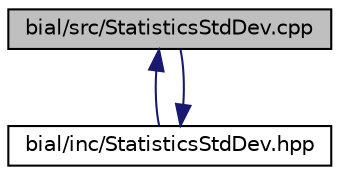 digraph "bial/src/StatisticsStdDev.cpp"
{
  edge [fontname="Helvetica",fontsize="10",labelfontname="Helvetica",labelfontsize="10"];
  node [fontname="Helvetica",fontsize="10",shape=record];
  Node1 [label="bial/src/StatisticsStdDev.cpp",height=0.2,width=0.4,color="black", fillcolor="grey75", style="filled", fontcolor="black"];
  Node1 -> Node2 [dir="back",color="midnightblue",fontsize="10",style="solid",fontname="Helvetica"];
  Node2 [label="bial/inc/StatisticsStdDev.hpp",height=0.2,width=0.4,color="black", fillcolor="white", style="filled",URL="$_statistics_std_dev_8hpp.html"];
  Node2 -> Node1 [dir="back",color="midnightblue",fontsize="10",style="solid",fontname="Helvetica"];
}
